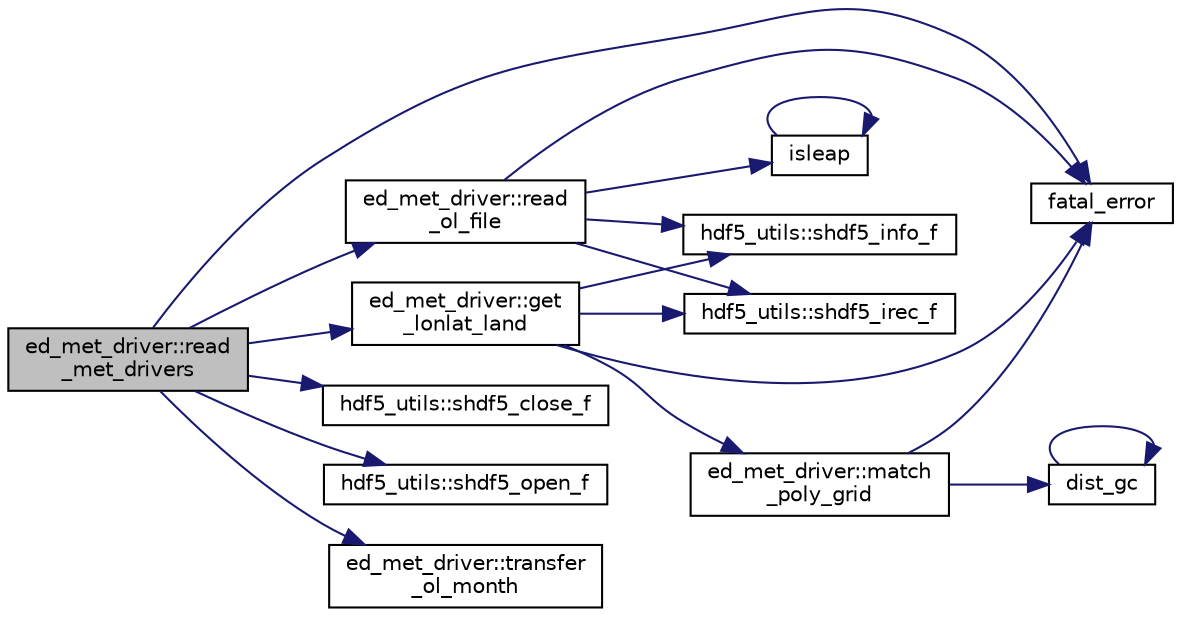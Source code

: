 digraph "ed_met_driver::read_met_drivers"
{
 // LATEX_PDF_SIZE
  edge [fontname="Helvetica",fontsize="10",labelfontname="Helvetica",labelfontsize="10"];
  node [fontname="Helvetica",fontsize="10",shape=record];
  rankdir="LR";
  Node1 [label="ed_met_driver::read\l_met_drivers",height=0.2,width=0.4,color="black", fillcolor="grey75", style="filled", fontcolor="black",tooltip=" "];
  Node1 -> Node2 [color="midnightblue",fontsize="10",style="solid",fontname="Helvetica"];
  Node2 [label="fatal_error",height=0.2,width=0.4,color="black", fillcolor="white", style="filled",URL="$fatal__error_8_f90.html#a2a2bff228716ab48a81c795b348d1665",tooltip=" "];
  Node1 -> Node3 [color="midnightblue",fontsize="10",style="solid",fontname="Helvetica"];
  Node3 [label="ed_met_driver::get\l_lonlat_land",height=0.2,width=0.4,color="black", fillcolor="white", style="filled",URL="$namespaceed__met__driver.html#a7f403410ad7fe4661c882a5898f11882",tooltip=" "];
  Node3 -> Node2 [color="midnightblue",fontsize="10",style="solid",fontname="Helvetica"];
  Node3 -> Node4 [color="midnightblue",fontsize="10",style="solid",fontname="Helvetica"];
  Node4 [label="ed_met_driver::match\l_poly_grid",height=0.2,width=0.4,color="black", fillcolor="white", style="filled",URL="$namespaceed__met__driver.html#a2ac626ece32ab7870b12c0f1fc19f770",tooltip=" "];
  Node4 -> Node5 [color="midnightblue",fontsize="10",style="solid",fontname="Helvetica"];
  Node5 [label="dist_gc",height=0.2,width=0.4,color="black", fillcolor="white", style="filled",URL="$great__circle_8f90.html#abff00715b3227e38afe4c1a67416e4d2",tooltip=" "];
  Node5 -> Node5 [color="midnightblue",fontsize="10",style="solid",fontname="Helvetica"];
  Node4 -> Node2 [color="midnightblue",fontsize="10",style="solid",fontname="Helvetica"];
  Node3 -> Node6 [color="midnightblue",fontsize="10",style="solid",fontname="Helvetica"];
  Node6 [label="hdf5_utils::shdf5_info_f",height=0.2,width=0.4,color="black", fillcolor="white", style="filled",URL="$namespacehdf5__utils.html#a5149c551d73478f502b8660e3bdbd5b8",tooltip=" "];
  Node3 -> Node7 [color="midnightblue",fontsize="10",style="solid",fontname="Helvetica"];
  Node7 [label="hdf5_utils::shdf5_irec_f",height=0.2,width=0.4,color="black", fillcolor="white", style="filled",URL="$namespacehdf5__utils.html#a84928db7f00b3aedc24a2c20281dddb1",tooltip=" "];
  Node1 -> Node8 [color="midnightblue",fontsize="10",style="solid",fontname="Helvetica"];
  Node8 [label="ed_met_driver::read\l_ol_file",height=0.2,width=0.4,color="black", fillcolor="white", style="filled",URL="$namespaceed__met__driver.html#ad21db672783de8f18b956464e83a7143",tooltip=" "];
  Node8 -> Node2 [color="midnightblue",fontsize="10",style="solid",fontname="Helvetica"];
  Node8 -> Node9 [color="midnightblue",fontsize="10",style="solid",fontname="Helvetica"];
  Node9 [label="isleap",height=0.2,width=0.4,color="black", fillcolor="white", style="filled",URL="$dateutils_8f90.html#acbfdb1c78beb593447108203011b380c",tooltip=" "];
  Node9 -> Node9 [color="midnightblue",fontsize="10",style="solid",fontname="Helvetica"];
  Node8 -> Node6 [color="midnightblue",fontsize="10",style="solid",fontname="Helvetica"];
  Node8 -> Node7 [color="midnightblue",fontsize="10",style="solid",fontname="Helvetica"];
  Node1 -> Node10 [color="midnightblue",fontsize="10",style="solid",fontname="Helvetica"];
  Node10 [label="hdf5_utils::shdf5_close_f",height=0.2,width=0.4,color="black", fillcolor="white", style="filled",URL="$namespacehdf5__utils.html#aced9a0b34d2b1e59a1867be622a7c8a4",tooltip="Subroutine that closes HD5 file."];
  Node1 -> Node11 [color="midnightblue",fontsize="10",style="solid",fontname="Helvetica"];
  Node11 [label="hdf5_utils::shdf5_open_f",height=0.2,width=0.4,color="black", fillcolor="white", style="filled",URL="$namespacehdf5__utils.html#ab621eee22271edfd3bf37b44d5b657e6",tooltip=" "];
  Node1 -> Node12 [color="midnightblue",fontsize="10",style="solid",fontname="Helvetica"];
  Node12 [label="ed_met_driver::transfer\l_ol_month",height=0.2,width=0.4,color="black", fillcolor="white", style="filled",URL="$namespaceed__met__driver.html#afcd48149ca56209591b1e342819b6b35",tooltip=" "];
}
